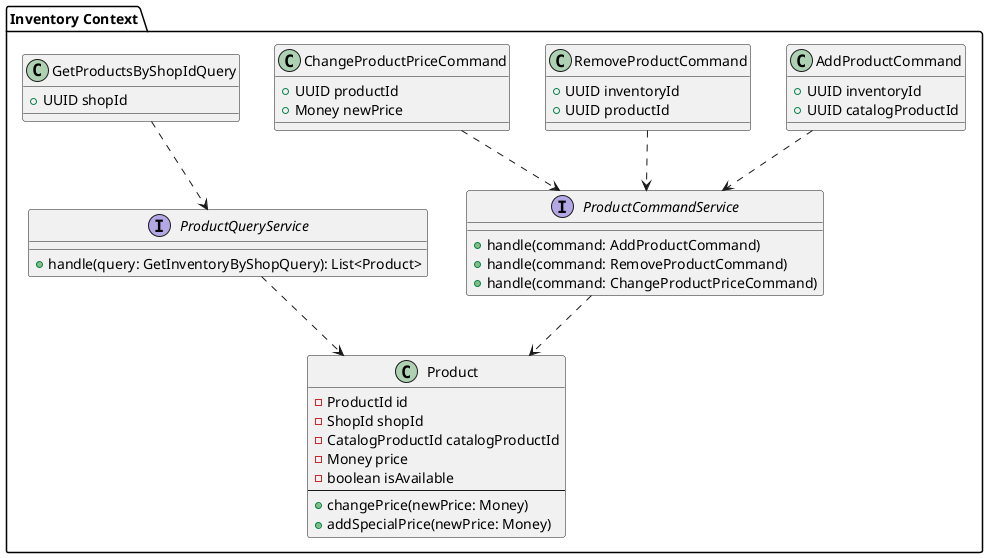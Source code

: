 @startuml

package "Inventory Context" {

    class Product {
        - ProductId id
        - ShopId shopId
        - CatalogProductId catalogProductId
        - Money price
        - boolean isAvailable
        --
        + changePrice(newPrice: Money)
        + addSpecialPrice(newPrice: Money)
    }


    class AddProductCommand {
        + UUID inventoryId
        + UUID catalogProductId
    }

    class RemoveProductCommand {
        + UUID inventoryId
        + UUID productId
    }

    class ChangeProductPriceCommand {
        + UUID productId
        + Money newPrice
    }

    class GetProductsByShopIdQuery {
        + UUID shopId
    }



    interface ProductCommandService {
        + handle(command: AddProductCommand)
        + handle(command: RemoveProductCommand)
        + handle(command: ChangeProductPriceCommand)
    }

    interface ProductQueryService {
        + handle(query: GetInventoryByShopQuery): List<Product>
    }
}



ProductCommandService ..> Product
ProductQueryService ..> Product
AddProductCommand ..> ProductCommandService
RemoveProductCommand ..> ProductCommandService
ChangeProductPriceCommand ..> ProductCommandService
GetProductsByShopIdQuery ..> ProductQueryService

@enduml